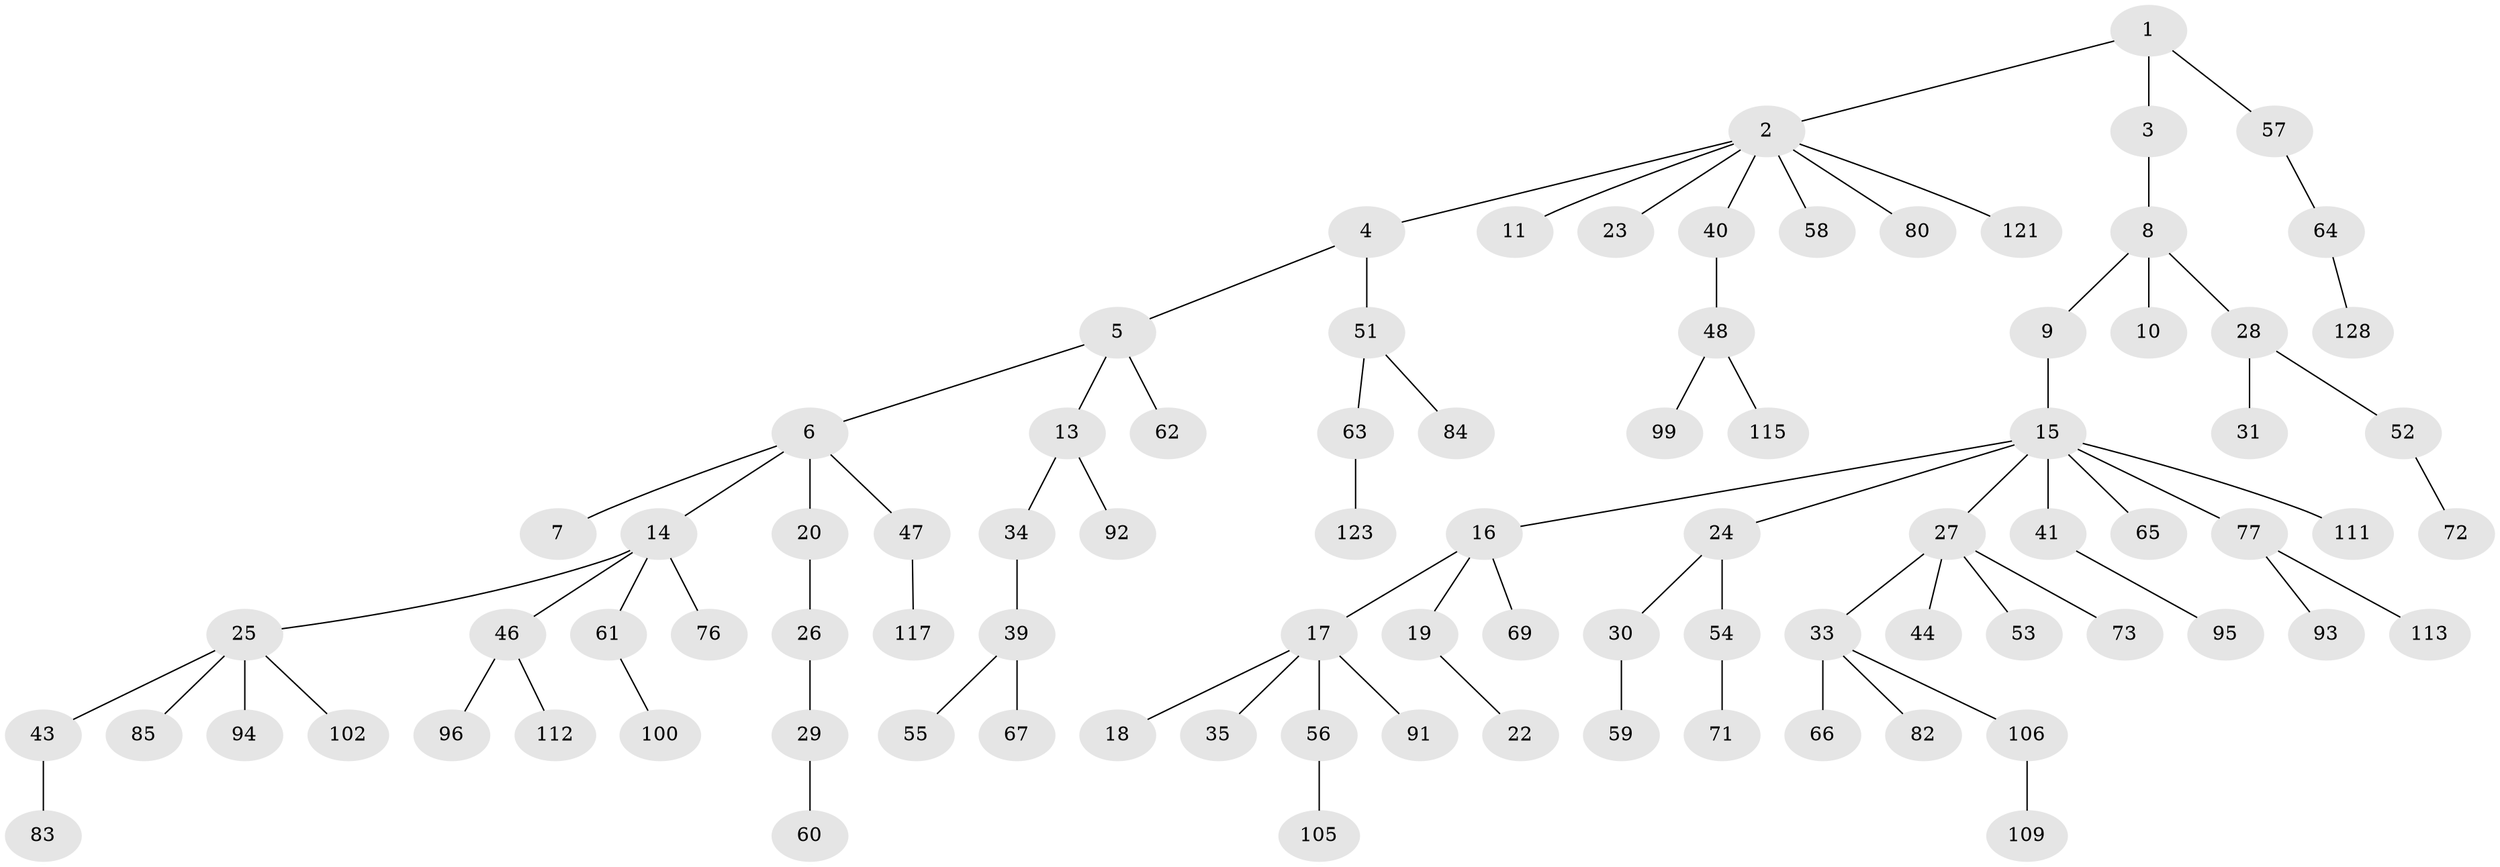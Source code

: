 // Generated by graph-tools (version 1.1) at 2025/52/02/27/25 19:52:09]
// undirected, 88 vertices, 87 edges
graph export_dot {
graph [start="1"]
  node [color=gray90,style=filled];
  1 [super="+89"];
  2 [super="+12"];
  3;
  4 [super="+90"];
  5 [super="+97"];
  6 [super="+118"];
  7;
  8 [super="+79"];
  9 [super="+126"];
  10;
  11;
  13 [super="+21"];
  14 [super="+114"];
  15 [super="+32"];
  16 [super="+110"];
  17 [super="+37"];
  18;
  19;
  20 [super="+75"];
  22;
  23;
  24;
  25 [super="+36"];
  26 [super="+50"];
  27 [super="+38"];
  28;
  29 [super="+45"];
  30 [super="+107"];
  31;
  33 [super="+42"];
  34 [super="+87"];
  35;
  39 [super="+122"];
  40 [super="+86"];
  41 [super="+81"];
  43;
  44;
  46 [super="+49"];
  47 [super="+103"];
  48 [super="+74"];
  51;
  52 [super="+70"];
  53;
  54 [super="+68"];
  55;
  56;
  57 [super="+108"];
  58;
  59 [super="+119"];
  60;
  61 [super="+98"];
  62;
  63 [super="+88"];
  64;
  65 [super="+125"];
  66 [super="+104"];
  67;
  69;
  71 [super="+78"];
  72;
  73 [super="+124"];
  76;
  77 [super="+101"];
  80;
  82 [super="+120"];
  83;
  84;
  85 [super="+127"];
  91;
  92;
  93;
  94;
  95;
  96;
  99;
  100;
  102;
  105;
  106 [super="+116"];
  109;
  111;
  112;
  113;
  115;
  117;
  121 [super="+129"];
  123;
  128;
  1 -- 2;
  1 -- 3;
  1 -- 57;
  2 -- 4;
  2 -- 11;
  2 -- 23;
  2 -- 40;
  2 -- 80;
  2 -- 121;
  2 -- 58;
  3 -- 8;
  4 -- 5;
  4 -- 51;
  5 -- 6;
  5 -- 13;
  5 -- 62;
  6 -- 7;
  6 -- 14;
  6 -- 20;
  6 -- 47;
  8 -- 9;
  8 -- 10;
  8 -- 28;
  9 -- 15;
  13 -- 92;
  13 -- 34;
  14 -- 25;
  14 -- 46;
  14 -- 61;
  14 -- 76;
  15 -- 16;
  15 -- 24;
  15 -- 27;
  15 -- 41;
  15 -- 111;
  15 -- 65;
  15 -- 77;
  16 -- 17;
  16 -- 19;
  16 -- 69;
  17 -- 18;
  17 -- 35;
  17 -- 91;
  17 -- 56;
  19 -- 22;
  20 -- 26;
  24 -- 30;
  24 -- 54;
  25 -- 43;
  25 -- 85;
  25 -- 102;
  25 -- 94;
  26 -- 29;
  27 -- 33;
  27 -- 44;
  27 -- 73;
  27 -- 53;
  28 -- 31;
  28 -- 52;
  29 -- 60;
  30 -- 59;
  33 -- 66;
  33 -- 82;
  33 -- 106;
  34 -- 39;
  39 -- 55;
  39 -- 67;
  40 -- 48;
  41 -- 95;
  43 -- 83;
  46 -- 96;
  46 -- 112;
  47 -- 117;
  48 -- 115;
  48 -- 99;
  51 -- 63;
  51 -- 84;
  52 -- 72;
  54 -- 71;
  56 -- 105;
  57 -- 64;
  61 -- 100;
  63 -- 123;
  64 -- 128;
  77 -- 93;
  77 -- 113;
  106 -- 109;
}
